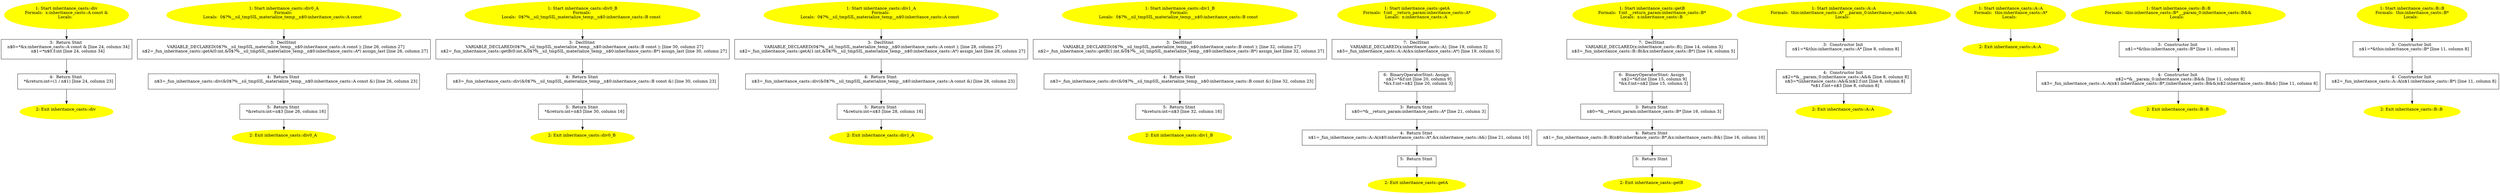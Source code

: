 /* @generated */
digraph cfg {
"div#inheritance_casts#69227772221.49c2c177ef4708a5_1" [label="1: Start inheritance_casts::div\nFormals:  x:inheritance_casts::A const &\nLocals:  \n  " color=yellow style=filled]
	

	 "div#inheritance_casts#69227772221.49c2c177ef4708a5_1" -> "div#inheritance_casts#69227772221.49c2c177ef4708a5_3" ;
"div#inheritance_casts#69227772221.49c2c177ef4708a5_2" [label="2: Exit inheritance_casts::div \n  " color=yellow style=filled]
	

"div#inheritance_casts#69227772221.49c2c177ef4708a5_3" [label="3:  Return Stmt \n   n$0=*&x:inheritance_casts::A const & [line 24, column 34]\n  n$1=*n$0.f:int [line 24, column 34]\n " shape="box"]
	

	 "div#inheritance_casts#69227772221.49c2c177ef4708a5_3" -> "div#inheritance_casts#69227772221.49c2c177ef4708a5_4" ;
"div#inheritance_casts#69227772221.49c2c177ef4708a5_4" [label="4:  Return Stmt \n   *&return:int=(1 / n$1) [line 24, column 23]\n " shape="box"]
	

	 "div#inheritance_casts#69227772221.49c2c177ef4708a5_4" -> "div#inheritance_casts#69227772221.49c2c177ef4708a5_2" ;
"div0_A#inheritance_casts#76585164.e5c3e3413f6eac12_1" [label="1: Start inheritance_casts::div0_A\nFormals: \nLocals:  0$?%__sil_tmpSIL_materialize_temp__n$0:inheritance_casts::A const  \n  " color=yellow style=filled]
	

	 "div0_A#inheritance_casts#76585164.e5c3e3413f6eac12_1" -> "div0_A#inheritance_casts#76585164.e5c3e3413f6eac12_3" ;
"div0_A#inheritance_casts#76585164.e5c3e3413f6eac12_2" [label="2: Exit inheritance_casts::div0_A \n  " color=yellow style=filled]
	

"div0_A#inheritance_casts#76585164.e5c3e3413f6eac12_3" [label="3:  DeclStmt \n   VARIABLE_DECLARED(0$?%__sil_tmpSIL_materialize_temp__n$0:inheritance_casts::A const ); [line 26, column 27]\n  n$2=_fun_inheritance_casts::getA(0:int,&0$?%__sil_tmpSIL_materialize_temp__n$0:inheritance_casts::A*) assign_last [line 26, column 27]\n " shape="box"]
	

	 "div0_A#inheritance_casts#76585164.e5c3e3413f6eac12_3" -> "div0_A#inheritance_casts#76585164.e5c3e3413f6eac12_4" ;
"div0_A#inheritance_casts#76585164.e5c3e3413f6eac12_4" [label="4:  Return Stmt \n   n$3=_fun_inheritance_casts::div(&0$?%__sil_tmpSIL_materialize_temp__n$0:inheritance_casts::A const &) [line 26, column 23]\n " shape="box"]
	

	 "div0_A#inheritance_casts#76585164.e5c3e3413f6eac12_4" -> "div0_A#inheritance_casts#76585164.e5c3e3413f6eac12_5" ;
"div0_A#inheritance_casts#76585164.e5c3e3413f6eac12_5" [label="5:  Return Stmt \n   *&return:int=n$3 [line 26, column 16]\n " shape="box"]
	

	 "div0_A#inheritance_casts#76585164.e5c3e3413f6eac12_5" -> "div0_A#inheritance_casts#76585164.e5c3e3413f6eac12_2" ;
"div0_B#inheritance_casts#96517914.4d2c177357a796fa_1" [label="1: Start inheritance_casts::div0_B\nFormals: \nLocals:  0$?%__sil_tmpSIL_materialize_temp__n$0:inheritance_casts::B const  \n  " color=yellow style=filled]
	

	 "div0_B#inheritance_casts#96517914.4d2c177357a796fa_1" -> "div0_B#inheritance_casts#96517914.4d2c177357a796fa_3" ;
"div0_B#inheritance_casts#96517914.4d2c177357a796fa_2" [label="2: Exit inheritance_casts::div0_B \n  " color=yellow style=filled]
	

"div0_B#inheritance_casts#96517914.4d2c177357a796fa_3" [label="3:  DeclStmt \n   VARIABLE_DECLARED(0$?%__sil_tmpSIL_materialize_temp__n$0:inheritance_casts::B const ); [line 30, column 27]\n  n$2=_fun_inheritance_casts::getB(0:int,&0$?%__sil_tmpSIL_materialize_temp__n$0:inheritance_casts::B*) assign_last [line 30, column 27]\n " shape="box"]
	

	 "div0_B#inheritance_casts#96517914.4d2c177357a796fa_3" -> "div0_B#inheritance_casts#96517914.4d2c177357a796fa_4" ;
"div0_B#inheritance_casts#96517914.4d2c177357a796fa_4" [label="4:  Return Stmt \n   n$3=_fun_inheritance_casts::div(&0$?%__sil_tmpSIL_materialize_temp__n$0:inheritance_casts::B const &) [line 30, column 23]\n " shape="box"]
	

	 "div0_B#inheritance_casts#96517914.4d2c177357a796fa_4" -> "div0_B#inheritance_casts#96517914.4d2c177357a796fa_5" ;
"div0_B#inheritance_casts#96517914.4d2c177357a796fa_5" [label="5:  Return Stmt \n   *&return:int=n$3 [line 30, column 16]\n " shape="box"]
	

	 "div0_B#inheritance_casts#96517914.4d2c177357a796fa_5" -> "div0_B#inheritance_casts#96517914.4d2c177357a796fa_2" ;
"div1_A#inheritance_casts#14706027.96d94ec773e2890c_1" [label="1: Start inheritance_casts::div1_A\nFormals: \nLocals:  0$?%__sil_tmpSIL_materialize_temp__n$0:inheritance_casts::A const  \n  " color=yellow style=filled]
	

	 "div1_A#inheritance_casts#14706027.96d94ec773e2890c_1" -> "div1_A#inheritance_casts#14706027.96d94ec773e2890c_3" ;
"div1_A#inheritance_casts#14706027.96d94ec773e2890c_2" [label="2: Exit inheritance_casts::div1_A \n  " color=yellow style=filled]
	

"div1_A#inheritance_casts#14706027.96d94ec773e2890c_3" [label="3:  DeclStmt \n   VARIABLE_DECLARED(0$?%__sil_tmpSIL_materialize_temp__n$0:inheritance_casts::A const ); [line 28, column 27]\n  n$2=_fun_inheritance_casts::getA(1:int,&0$?%__sil_tmpSIL_materialize_temp__n$0:inheritance_casts::A*) assign_last [line 28, column 27]\n " shape="box"]
	

	 "div1_A#inheritance_casts#14706027.96d94ec773e2890c_3" -> "div1_A#inheritance_casts#14706027.96d94ec773e2890c_4" ;
"div1_A#inheritance_casts#14706027.96d94ec773e2890c_4" [label="4:  Return Stmt \n   n$3=_fun_inheritance_casts::div(&0$?%__sil_tmpSIL_materialize_temp__n$0:inheritance_casts::A const &) [line 28, column 23]\n " shape="box"]
	

	 "div1_A#inheritance_casts#14706027.96d94ec773e2890c_4" -> "div1_A#inheritance_casts#14706027.96d94ec773e2890c_5" ;
"div1_A#inheritance_casts#14706027.96d94ec773e2890c_5" [label="5:  Return Stmt \n   *&return:int=n$3 [line 28, column 16]\n " shape="box"]
	

	 "div1_A#inheritance_casts#14706027.96d94ec773e2890c_5" -> "div1_A#inheritance_casts#14706027.96d94ec773e2890c_2" ;
"div1_B#inheritance_casts#15202051.6fa30ed113dcaca4_1" [label="1: Start inheritance_casts::div1_B\nFormals: \nLocals:  0$?%__sil_tmpSIL_materialize_temp__n$0:inheritance_casts::B const  \n  " color=yellow style=filled]
	

	 "div1_B#inheritance_casts#15202051.6fa30ed113dcaca4_1" -> "div1_B#inheritance_casts#15202051.6fa30ed113dcaca4_3" ;
"div1_B#inheritance_casts#15202051.6fa30ed113dcaca4_2" [label="2: Exit inheritance_casts::div1_B \n  " color=yellow style=filled]
	

"div1_B#inheritance_casts#15202051.6fa30ed113dcaca4_3" [label="3:  DeclStmt \n   VARIABLE_DECLARED(0$?%__sil_tmpSIL_materialize_temp__n$0:inheritance_casts::B const ); [line 32, column 27]\n  n$2=_fun_inheritance_casts::getB(1:int,&0$?%__sil_tmpSIL_materialize_temp__n$0:inheritance_casts::B*) assign_last [line 32, column 27]\n " shape="box"]
	

	 "div1_B#inheritance_casts#15202051.6fa30ed113dcaca4_3" -> "div1_B#inheritance_casts#15202051.6fa30ed113dcaca4_4" ;
"div1_B#inheritance_casts#15202051.6fa30ed113dcaca4_4" [label="4:  Return Stmt \n   n$3=_fun_inheritance_casts::div(&0$?%__sil_tmpSIL_materialize_temp__n$0:inheritance_casts::B const &) [line 32, column 23]\n " shape="box"]
	

	 "div1_B#inheritance_casts#15202051.6fa30ed113dcaca4_4" -> "div1_B#inheritance_casts#15202051.6fa30ed113dcaca4_5" ;
"div1_B#inheritance_casts#15202051.6fa30ed113dcaca4_5" [label="5:  Return Stmt \n   *&return:int=n$3 [line 32, column 16]\n " shape="box"]
	

	 "div1_B#inheritance_casts#15202051.6fa30ed113dcaca4_5" -> "div1_B#inheritance_casts#15202051.6fa30ed113dcaca4_2" ;
"getA#inheritance_casts(class inhe.bf770d8fdf04212f_1" [label="1: Start inheritance_casts::getA\nFormals:  f:int __return_param:inheritance_casts::A*\nLocals:  x:inheritance_casts::A \n  " color=yellow style=filled]
	

	 "getA#inheritance_casts(class inhe.bf770d8fdf04212f_1" -> "getA#inheritance_casts(class inhe.bf770d8fdf04212f_7" ;
"getA#inheritance_casts(class inhe.bf770d8fdf04212f_2" [label="2: Exit inheritance_casts::getA \n  " color=yellow style=filled]
	

"getA#inheritance_casts(class inhe.bf770d8fdf04212f_3" [label="3:  Return Stmt \n   n$0=*&__return_param:inheritance_casts::A* [line 21, column 3]\n " shape="box"]
	

	 "getA#inheritance_casts(class inhe.bf770d8fdf04212f_3" -> "getA#inheritance_casts(class inhe.bf770d8fdf04212f_4" ;
"getA#inheritance_casts(class inhe.bf770d8fdf04212f_4" [label="4:  Return Stmt \n   n$1=_fun_inheritance_casts::A::A(n$0:inheritance_casts::A*,&x:inheritance_casts::A&) [line 21, column 10]\n " shape="box"]
	

	 "getA#inheritance_casts(class inhe.bf770d8fdf04212f_4" -> "getA#inheritance_casts(class inhe.bf770d8fdf04212f_5" ;
"getA#inheritance_casts(class inhe.bf770d8fdf04212f_5" [label="5:  Return Stmt \n  " shape="box"]
	

	 "getA#inheritance_casts(class inhe.bf770d8fdf04212f_5" -> "getA#inheritance_casts(class inhe.bf770d8fdf04212f_2" ;
"getA#inheritance_casts(class inhe.bf770d8fdf04212f_6" [label="6:  BinaryOperatorStmt: Assign \n   n$2=*&f:int [line 20, column 9]\n  *&x.f:int=n$2 [line 20, column 3]\n " shape="box"]
	

	 "getA#inheritance_casts(class inhe.bf770d8fdf04212f_6" -> "getA#inheritance_casts(class inhe.bf770d8fdf04212f_3" ;
"getA#inheritance_casts(class inhe.bf770d8fdf04212f_7" [label="7:  DeclStmt \n   VARIABLE_DECLARED(x:inheritance_casts::A); [line 19, column 3]\n  n$3=_fun_inheritance_casts::A::A(&x:inheritance_casts::A*) [line 19, column 5]\n " shape="box"]
	

	 "getA#inheritance_casts(class inhe.bf770d8fdf04212f_7" -> "getA#inheritance_casts(class inhe.bf770d8fdf04212f_6" ;
"getB#inheritance_casts(class inhe.903fb8dc56797768_1" [label="1: Start inheritance_casts::getB\nFormals:  f:int __return_param:inheritance_casts::B*\nLocals:  x:inheritance_casts::B \n  " color=yellow style=filled]
	

	 "getB#inheritance_casts(class inhe.903fb8dc56797768_1" -> "getB#inheritance_casts(class inhe.903fb8dc56797768_7" ;
"getB#inheritance_casts(class inhe.903fb8dc56797768_2" [label="2: Exit inheritance_casts::getB \n  " color=yellow style=filled]
	

"getB#inheritance_casts(class inhe.903fb8dc56797768_3" [label="3:  Return Stmt \n   n$0=*&__return_param:inheritance_casts::B* [line 16, column 3]\n " shape="box"]
	

	 "getB#inheritance_casts(class inhe.903fb8dc56797768_3" -> "getB#inheritance_casts(class inhe.903fb8dc56797768_4" ;
"getB#inheritance_casts(class inhe.903fb8dc56797768_4" [label="4:  Return Stmt \n   n$1=_fun_inheritance_casts::B::B(n$0:inheritance_casts::B*,&x:inheritance_casts::B&) [line 16, column 10]\n " shape="box"]
	

	 "getB#inheritance_casts(class inhe.903fb8dc56797768_4" -> "getB#inheritance_casts(class inhe.903fb8dc56797768_5" ;
"getB#inheritance_casts(class inhe.903fb8dc56797768_5" [label="5:  Return Stmt \n  " shape="box"]
	

	 "getB#inheritance_casts(class inhe.903fb8dc56797768_5" -> "getB#inheritance_casts(class inhe.903fb8dc56797768_2" ;
"getB#inheritance_casts(class inhe.903fb8dc56797768_6" [label="6:  BinaryOperatorStmt: Assign \n   n$2=*&f:int [line 15, column 9]\n  *&x.f:int=n$2 [line 15, column 3]\n " shape="box"]
	

	 "getB#inheritance_casts(class inhe.903fb8dc56797768_6" -> "getB#inheritance_casts(class inhe.903fb8dc56797768_3" ;
"getB#inheritance_casts(class inhe.903fb8dc56797768_7" [label="7:  DeclStmt \n   VARIABLE_DECLARED(x:inheritance_casts::B); [line 14, column 3]\n  n$3=_fun_inheritance_casts::B::B(&x:inheritance_casts::B*) [line 14, column 5]\n " shape="box"]
	

	 "getB#inheritance_casts(class inhe.903fb8dc56797768_7" -> "getB#inheritance_casts(class inhe.903fb8dc56797768_6" ;
"A#A#inheritance_casts#{5177723221.49b928799db38605_1" [label="1: Start inheritance_casts::A::A\nFormals:  this:inheritance_casts::A* __param_0:inheritance_casts::A&&\nLocals:  \n  " color=yellow style=filled]
	

	 "A#A#inheritance_casts#{5177723221.49b928799db38605_1" -> "A#A#inheritance_casts#{5177723221.49b928799db38605_3" ;
"A#A#inheritance_casts#{5177723221.49b928799db38605_2" [label="2: Exit inheritance_casts::A::A \n  " color=yellow style=filled]
	

"A#A#inheritance_casts#{5177723221.49b928799db38605_3" [label="3:  Constructor Init \n   n$1=*&this:inheritance_casts::A* [line 8, column 8]\n " shape="box"]
	

	 "A#A#inheritance_casts#{5177723221.49b928799db38605_3" -> "A#A#inheritance_casts#{5177723221.49b928799db38605_4" ;
"A#A#inheritance_casts#{5177723221.49b928799db38605_4" [label="4:  Constructor Init \n   n$2=*&__param_0:inheritance_casts::A&& [line 8, column 8]\n  n$3=*(inheritance_casts::A&&)n$2.f:int [line 8, column 8]\n  *n$1.f:int=n$3 [line 8, column 8]\n " shape="box"]
	

	 "A#A#inheritance_casts#{5177723221.49b928799db38605_4" -> "A#A#inheritance_casts#{5177723221.49b928799db38605_2" ;
"A#A#inheritance_casts#{7370816057.2a0cd11dc2c8bdbd_1" [label="1: Start inheritance_casts::A::A\nFormals:  this:inheritance_casts::A*\nLocals:  \n  " color=yellow style=filled]
	

	 "A#A#inheritance_casts#{7370816057.2a0cd11dc2c8bdbd_1" -> "A#A#inheritance_casts#{7370816057.2a0cd11dc2c8bdbd_2" ;
"A#A#inheritance_casts#{7370816057.2a0cd11dc2c8bdbd_2" [label="2: Exit inheritance_casts::A::A \n  " color=yellow style=filled]
	

"B#B#inheritance_casts#{1524938702.c5e2632fa2e80da0_1" [label="1: Start inheritance_casts::B::B\nFormals:  this:inheritance_casts::B* __param_0:inheritance_casts::B&&\nLocals:  \n  " color=yellow style=filled]
	

	 "B#B#inheritance_casts#{1524938702.c5e2632fa2e80da0_1" -> "B#B#inheritance_casts#{1524938702.c5e2632fa2e80da0_3" ;
"B#B#inheritance_casts#{1524938702.c5e2632fa2e80da0_2" [label="2: Exit inheritance_casts::B::B \n  " color=yellow style=filled]
	

"B#B#inheritance_casts#{1524938702.c5e2632fa2e80da0_3" [label="3:  Constructor Init \n   n$1=*&this:inheritance_casts::B* [line 11, column 8]\n " shape="box"]
	

	 "B#B#inheritance_casts#{1524938702.c5e2632fa2e80da0_3" -> "B#B#inheritance_casts#{1524938702.c5e2632fa2e80da0_4" ;
"B#B#inheritance_casts#{1524938702.c5e2632fa2e80da0_4" [label="4:  Constructor Init \n   n$2=*&__param_0:inheritance_casts::B&& [line 11, column 8]\n  n$3=_fun_inheritance_casts::A::A(n$1:inheritance_casts::B*,(inheritance_casts::B&&)n$2:inheritance_casts::B&&) [line 11, column 8]\n " shape="box"]
	

	 "B#B#inheritance_casts#{1524938702.c5e2632fa2e80da0_4" -> "B#B#inheritance_casts#{1524938702.c5e2632fa2e80da0_2" ;
"B#B#inheritance_casts#{9060408154.9c71feed9e0690ad_1" [label="1: Start inheritance_casts::B::B\nFormals:  this:inheritance_casts::B*\nLocals:  \n  " color=yellow style=filled]
	

	 "B#B#inheritance_casts#{9060408154.9c71feed9e0690ad_1" -> "B#B#inheritance_casts#{9060408154.9c71feed9e0690ad_3" ;
"B#B#inheritance_casts#{9060408154.9c71feed9e0690ad_2" [label="2: Exit inheritance_casts::B::B \n  " color=yellow style=filled]
	

"B#B#inheritance_casts#{9060408154.9c71feed9e0690ad_3" [label="3:  Constructor Init \n   n$1=*&this:inheritance_casts::B* [line 11, column 8]\n " shape="box"]
	

	 "B#B#inheritance_casts#{9060408154.9c71feed9e0690ad_3" -> "B#B#inheritance_casts#{9060408154.9c71feed9e0690ad_4" ;
"B#B#inheritance_casts#{9060408154.9c71feed9e0690ad_4" [label="4:  Constructor Init \n   n$2=_fun_inheritance_casts::A::A(n$1:inheritance_casts::B*) [line 11, column 8]\n " shape="box"]
	

	 "B#B#inheritance_casts#{9060408154.9c71feed9e0690ad_4" -> "B#B#inheritance_casts#{9060408154.9c71feed9e0690ad_2" ;
}
